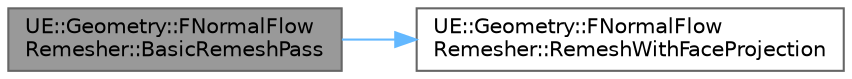digraph "UE::Geometry::FNormalFlowRemesher::BasicRemeshPass"
{
 // INTERACTIVE_SVG=YES
 // LATEX_PDF_SIZE
  bgcolor="transparent";
  edge [fontname=Helvetica,fontsize=10,labelfontname=Helvetica,labelfontsize=10];
  node [fontname=Helvetica,fontsize=10,shape=box,height=0.2,width=0.4];
  rankdir="LR";
  Node1 [id="Node000001",label="UE::Geometry::FNormalFlow\lRemesher::BasicRemeshPass",height=0.2,width=0.4,color="gray40", fillcolor="grey60", style="filled", fontcolor="black",tooltip="\"Outer loop\" for all remeshing operations"];
  Node1 -> Node2 [id="edge1_Node000001_Node000002",color="steelblue1",style="solid",tooltip=" "];
  Node2 [id="Node000002",label="UE::Geometry::FNormalFlow\lRemesher::RemeshWithFaceProjection",height=0.2,width=0.4,color="grey40", fillcolor="white", style="filled",URL="$d6/dc4/classUE_1_1Geometry_1_1FNormalFlowRemesher.html#a7cc164dbb53ab0519f24b319c9f2bf51",tooltip=" "];
}
